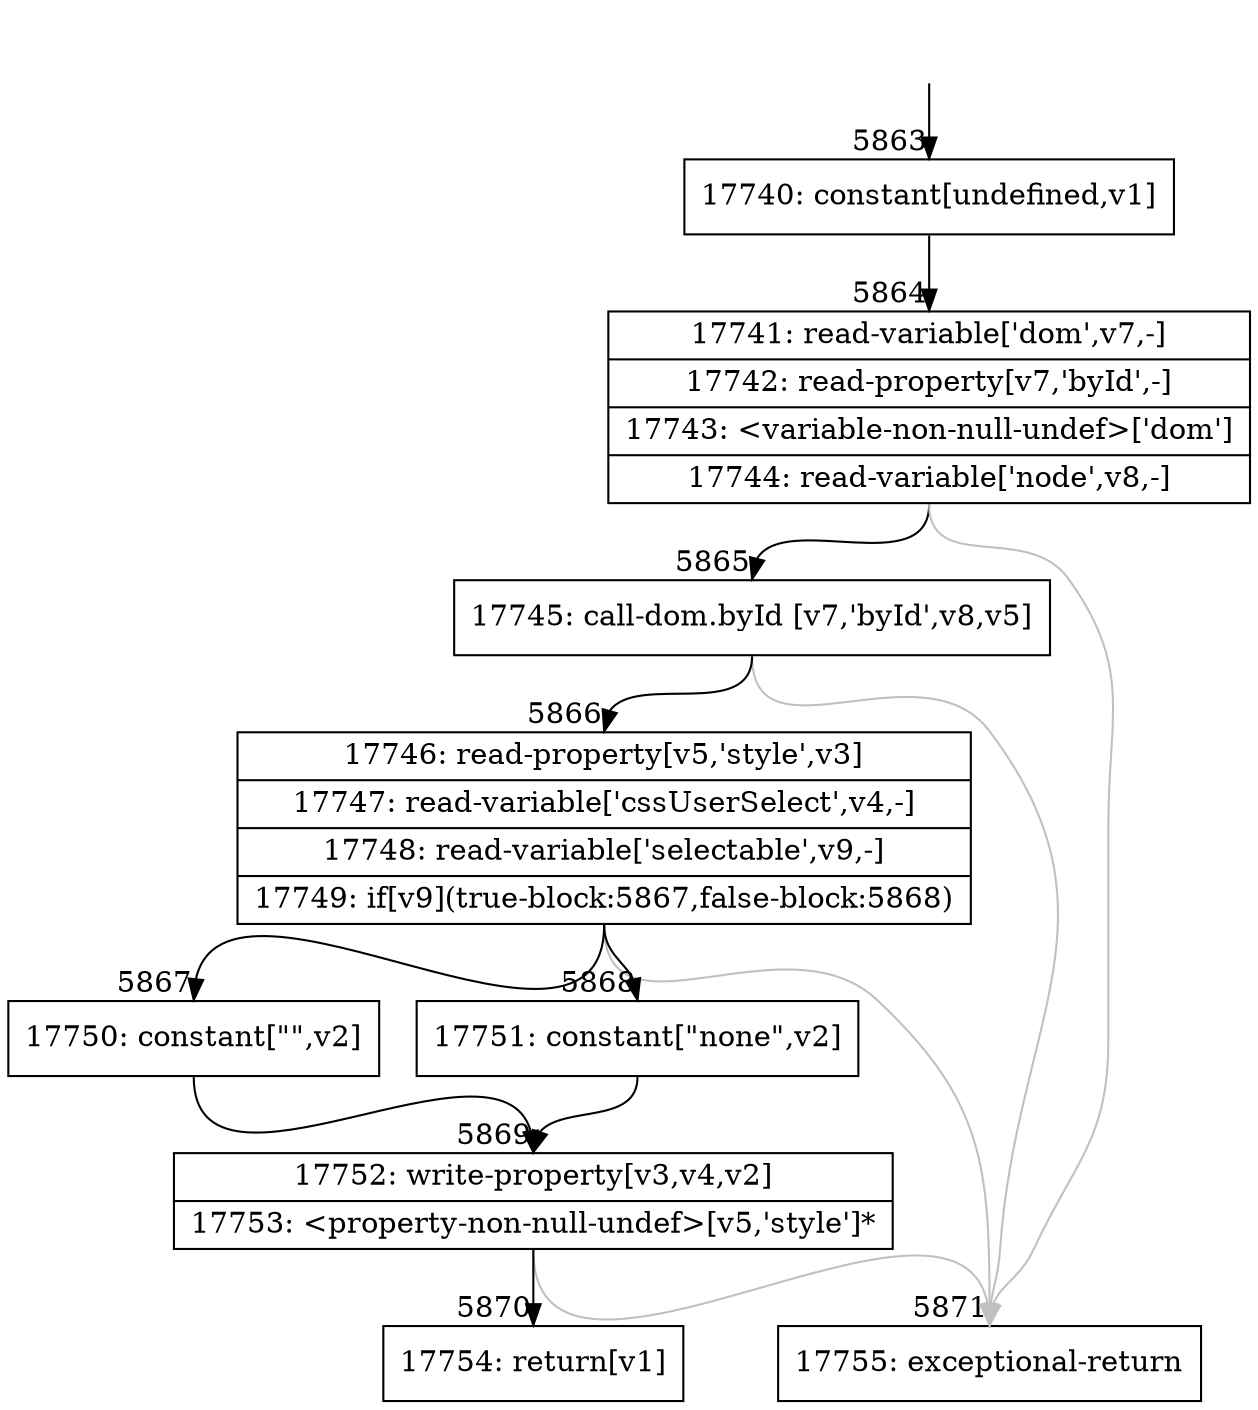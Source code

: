 digraph {
rankdir="TD"
BB_entry399[shape=none,label=""];
BB_entry399 -> BB5863 [tailport=s, headport=n, headlabel="    5863"]
BB5863 [shape=record label="{17740: constant[undefined,v1]}" ] 
BB5863 -> BB5864 [tailport=s, headport=n, headlabel="      5864"]
BB5864 [shape=record label="{17741: read-variable['dom',v7,-]|17742: read-property[v7,'byId',-]|17743: \<variable-non-null-undef\>['dom']|17744: read-variable['node',v8,-]}" ] 
BB5864 -> BB5865 [tailport=s, headport=n, headlabel="      5865"]
BB5864 -> BB5871 [tailport=s, headport=n, color=gray, headlabel="      5871"]
BB5865 [shape=record label="{17745: call-dom.byId [v7,'byId',v8,v5]}" ] 
BB5865 -> BB5866 [tailport=s, headport=n, headlabel="      5866"]
BB5865 -> BB5871 [tailport=s, headport=n, color=gray]
BB5866 [shape=record label="{17746: read-property[v5,'style',v3]|17747: read-variable['cssUserSelect',v4,-]|17748: read-variable['selectable',v9,-]|17749: if[v9](true-block:5867,false-block:5868)}" ] 
BB5866 -> BB5867 [tailport=s, headport=n, headlabel="      5867"]
BB5866 -> BB5868 [tailport=s, headport=n, headlabel="      5868"]
BB5866 -> BB5871 [tailport=s, headport=n, color=gray]
BB5867 [shape=record label="{17750: constant[\"\",v2]}" ] 
BB5867 -> BB5869 [tailport=s, headport=n, headlabel="      5869"]
BB5868 [shape=record label="{17751: constant[\"none\",v2]}" ] 
BB5868 -> BB5869 [tailport=s, headport=n]
BB5869 [shape=record label="{17752: write-property[v3,v4,v2]|17753: \<property-non-null-undef\>[v5,'style']*}" ] 
BB5869 -> BB5870 [tailport=s, headport=n, headlabel="      5870"]
BB5869 -> BB5871 [tailport=s, headport=n, color=gray]
BB5870 [shape=record label="{17754: return[v1]}" ] 
BB5871 [shape=record label="{17755: exceptional-return}" ] 
//#$~ 8465
}
